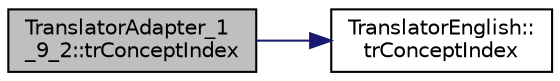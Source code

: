 digraph "TranslatorAdapter_1_9_2::trConceptIndex"
{
 // LATEX_PDF_SIZE
  edge [fontname="Helvetica",fontsize="10",labelfontname="Helvetica",labelfontsize="10"];
  node [fontname="Helvetica",fontsize="10",shape=record];
  rankdir="LR";
  Node1 [label="TranslatorAdapter_1\l_9_2::trConceptIndex",height=0.2,width=0.4,color="black", fillcolor="grey75", style="filled", fontcolor="black",tooltip=" "];
  Node1 -> Node2 [color="midnightblue",fontsize="10",style="solid",fontname="Helvetica"];
  Node2 [label="TranslatorEnglish::\ltrConceptIndex",height=0.2,width=0.4,color="black", fillcolor="white", style="filled",URL="$classTranslatorEnglish.html#ab9b5b4e3afa99316733c90b4ad5b9ab9",tooltip=" "];
}
